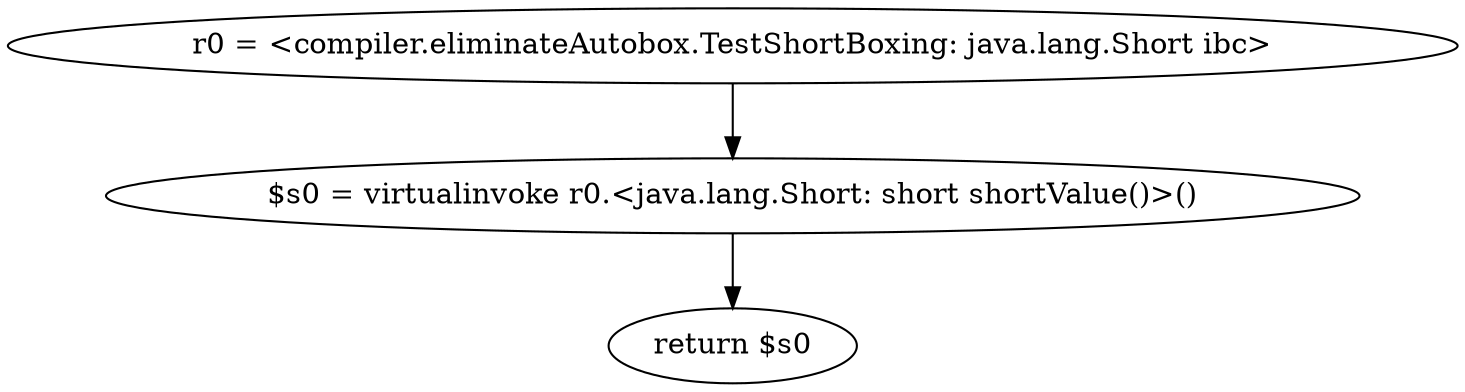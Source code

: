 digraph "unitGraph" {
    "r0 = <compiler.eliminateAutobox.TestShortBoxing: java.lang.Short ibc>"
    "$s0 = virtualinvoke r0.<java.lang.Short: short shortValue()>()"
    "return $s0"
    "r0 = <compiler.eliminateAutobox.TestShortBoxing: java.lang.Short ibc>"->"$s0 = virtualinvoke r0.<java.lang.Short: short shortValue()>()";
    "$s0 = virtualinvoke r0.<java.lang.Short: short shortValue()>()"->"return $s0";
}
